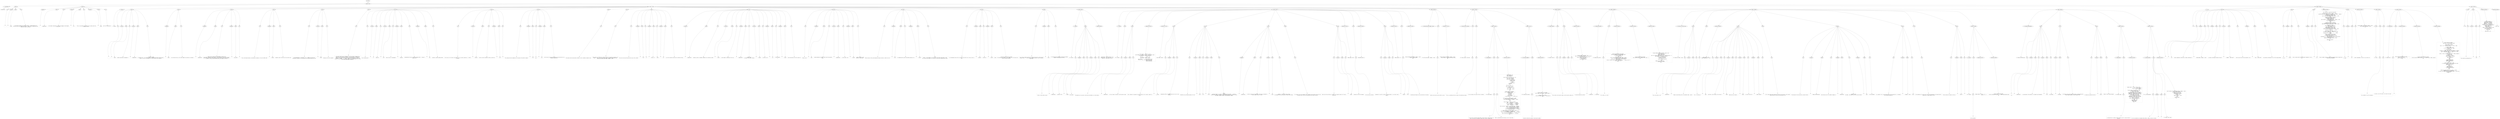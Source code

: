 digraph lpegNode {

node [fontname=Helvetica]
edge [style=dashed]

doc_0 [label="doc - 652"]


doc_0 -> { section_1}
{rank=same; section_1}

section_1 [label="section: 1-601"]


// END RANK doc_0

section_1 -> { header_2 prose_3 prose_4 section_5 section_6 section_7}
{rank=same; header_2 prose_3 prose_4 section_5 section_6 section_7}

header_2 [label="1 : Modeselektor"]

prose_3 [label="prose"]

prose_4 [label="prose"]

section_5 [label="section: 12-385"]

section_6 [label="section: 451-531"]

section_7 [label="section: 602-652"]


// END RANK section_1

header_2 -> leaf_8
leaf_8  [color=Gray,shape=rectangle,fontname=Inconsolata,label="* Modeselektor"]
// END RANK header_2

prose_3 -> { raw_9 prespace_10 literal_11 raw_12}
{rank=same; raw_9 prespace_10 literal_11 raw_12}

raw_9 [label="raw"]

prespace_10 [label="prespace"]

literal_11 [label="literal"]

raw_12 [label="raw"]


// END RANK prose_3

raw_9 -> leaf_13
leaf_13  [color=Gray,shape=rectangle,fontname=Inconsolata,label=""]
// END RANK raw_9

prespace_10 -> leaf_14
leaf_14  [color=Gray,shape=rectangle,fontname=Inconsolata,label=""]
// END RANK prespace_10

literal_11 -> leaf_15
leaf_15  [color=Gray,shape=rectangle,fontname=Inconsolata,label="femto"]
// END RANK literal_11

raw_12 -> leaf_16
leaf_16  [color=Gray,shape=rectangle,fontname=Inconsolata,label=" will hold all state for an terminal session, including setup of io,
the main event loop, teardown and exuent.  Soon, we will encapsulate that,
making the library re-entrant.
"]
// END RANK raw_12

prose_4 -> { prespace_17 literal_18 raw_19 prespace_20 literal_21 raw_22 prespace_23 literal_24 raw_25}
{rank=same; prespace_17 literal_18 raw_19 prespace_20 literal_21 raw_22 prespace_23 literal_24 raw_25}

prespace_17 [label="prespace"]

literal_18 [label="literal"]

raw_19 [label="raw"]

prespace_20 [label="prespace"]

literal_21 [label="literal"]

raw_22 [label="raw"]

prespace_23 [label="prespace"]

literal_24 [label="literal"]

raw_25 [label="raw"]


// END RANK prose_4

prespace_17 -> leaf_26
leaf_26  [color=Gray,shape=rectangle,fontname=Inconsolata,label=""]
// END RANK prespace_17

literal_18 -> leaf_27
leaf_27  [color=Gray,shape=rectangle,fontname=Inconsolata,label="modeselektor"]
// END RANK literal_18

raw_19 -> leaf_28
leaf_28  [color=Gray,shape=rectangle,fontname=Inconsolata,label=" is the modal interpreter for the repl language, which becomes
the core of"]
// END RANK raw_19

prespace_20 -> leaf_29
leaf_29  [color=Gray,shape=rectangle,fontname=Inconsolata,label=" "]
// END RANK prespace_20

literal_21 -> leaf_30
leaf_30  [color=Gray,shape=rectangle,fontname=Inconsolata,label="ed"]
// END RANK literal_21

raw_22 -> leaf_31
leaf_31  [color=Gray,shape=rectangle,fontname=Inconsolata,label=".  This is a glorified lookup table with a state switch and
a pointer to the"]
// END RANK raw_22

prespace_23 -> leaf_32
leaf_32  [color=Gray,shape=rectangle,fontname=Inconsolata,label=" "]
// END RANK prespace_23

literal_24 -> leaf_33
leaf_33  [color=Gray,shape=rectangle,fontname=Inconsolata,label="femto"]
// END RANK literal_24

raw_25 -> leaf_34
leaf_34  [color=Gray,shape=rectangle,fontname=Inconsolata,label="cell we're operating on.

"]
// END RANK raw_25

section_5 -> { header_35 prose_36 prose_37 prose_38 prose_39 prose_40 prose_41 prose_42 prose_43 prose_44 prose_45 prose_46 prose_47 prose_48 prose_49 prose_50 prose_51 prose_52 section_53 section_54 section_55 section_56 section_57 section_58 section_59 section_60}
{rank=same; header_35 prose_36 prose_37 prose_38 prose_39 prose_40 prose_41 prose_42 prose_43 prose_44 prose_45 prose_46 prose_47 prose_48 prose_49 prose_50 prose_51 prose_52 section_53 section_54 section_55 section_56 section_57 section_58 section_59 section_60}

header_35 [label="2 : Design"]

prose_36 [label="prose"]

prose_37 [label="prose"]

prose_38 [label="prose"]

prose_39 [label="prose"]

prose_40 [label="prose"]

prose_41 [label="prose"]

prose_42 [label="prose"]

prose_43 [label="prose"]

prose_44 [label="prose"]

prose_45 [label="prose"]

prose_46 [label="prose"]

prose_47 [label="prose"]

prose_48 [label="prose"]

prose_49 [label="prose"]

prose_50 [label="prose"]

prose_51 [label="prose"]

prose_52 [label="prose"]

section_53 [label="section: 84-95"]

section_54 [label="section: 96-167"]

section_55 [label="section: 168-178"]

section_56 [label="section: 179-260"]

section_57 [label="section: 276-294"]

section_58 [label="section: 295-339"]

section_59 [label="section: 340-369"]

section_60 [label="section: 386-429"]


// END RANK section_5

header_35 -> leaf_61
leaf_61  [color=Gray,shape=rectangle,fontname=Inconsolata,label="** Design"]
// END RANK header_35

prose_36 -> { raw_62 prespace_63 literal_64 raw_65 prespace_66 literal_67 raw_68}
{rank=same; raw_62 prespace_63 literal_64 raw_65 prespace_66 literal_67 raw_68}

raw_62 [label="raw"]

prespace_63 [label="prespace"]

literal_64 [label="literal"]

raw_65 [label="raw"]

prespace_66 [label="prespace"]

literal_67 [label="literal"]

raw_68 [label="raw"]


// END RANK prose_36

raw_62 -> leaf_69
leaf_69  [color=Gray,shape=rectangle,fontname=Inconsolata,label="

 "]
// END RANK raw_62

prespace_63 -> leaf_70
leaf_70  [color=Gray,shape=rectangle,fontname=Inconsolata,label=" "]
// END RANK prespace_63

literal_64 -> leaf_71
leaf_71  [color=Gray,shape=rectangle,fontname=Inconsolata,label="femto"]
// END RANK literal_64

raw_65 -> leaf_72
leaf_72  [color=Gray,shape=rectangle,fontname=Inconsolata,label=" passes keystrokes as messages to"]
// END RANK raw_65

prespace_66 -> leaf_73
leaf_73  [color=Gray,shape=rectangle,fontname=Inconsolata,label=" "]
// END RANK prespace_66

literal_67 -> leaf_74
leaf_74  [color=Gray,shape=rectangle,fontname=Inconsolata,label="modeselektor"]
// END RANK literal_67

raw_68 -> leaf_75
leaf_75  [color=Gray,shape=rectangle,fontname=Inconsolata,label=".  It does no writes
to stdout at all.  It is smart enough to categorize and parse various device
reports, but has no knowledge of why those reports were requested.
"]
// END RANK raw_68

prose_37 -> { prespace_76 literal_77 raw_78}
{rank=same; prespace_76 literal_77 raw_78}

prespace_76 [label="prespace"]

literal_77 [label="literal"]

raw_78 [label="raw"]


// END RANK prose_37

prespace_76 -> leaf_79
leaf_79  [color=Gray,shape=rectangle,fontname=Inconsolata,label=""]
// END RANK prespace_76

literal_77 -> leaf_80
leaf_80  [color=Gray,shape=rectangle,fontname=Inconsolata,label="femto"]
// END RANK literal_77

raw_78 -> leaf_81
leaf_81  [color=Gray,shape=rectangle,fontname=Inconsolata,label=" runs the event loop, so all other members are pulled in as modules.
"]
// END RANK raw_78

prose_38 -> { prespace_82 literal_83 raw_84 prespace_85 literal_86 raw_87}
{rank=same; prespace_82 literal_83 raw_84 prespace_85 literal_86 raw_87}

prespace_82 [label="prespace"]

literal_83 [label="literal"]

raw_84 [label="raw"]

prespace_85 [label="prespace"]

literal_86 [label="literal"]

raw_87 [label="raw"]


// END RANK prose_38

prespace_82 -> leaf_88
leaf_88  [color=Gray,shape=rectangle,fontname=Inconsolata,label=""]
// END RANK prespace_82

literal_83 -> leaf_89
leaf_89  [color=Gray,shape=rectangle,fontname=Inconsolata,label="modeselektor"]
// END RANK literal_83

raw_84 -> leaf_90
leaf_90  [color=Gray,shape=rectangle,fontname=Inconsolata,label=" takes care of system-level housekeeping: opening files
and sockets, keeping command history, fuzzy completion, and has its own eval
loop off the main track.  For evaluating lines, it will call a small executor,
so that in a little while we can put the user program in its own"]
// END RANK raw_84

prespace_85 -> leaf_91
leaf_91  [color=Gray,shape=rectangle,fontname=Inconsolata,label=" "]
// END RANK prespace_85

literal_86 -> leaf_92
leaf_92  [color=Gray,shape=rectangle,fontname=Inconsolata,label="LuaL_state"]
// END RANK literal_86

raw_87 -> leaf_93
leaf_93  [color=Gray,shape=rectangle,fontname=Inconsolata,label=".
"]
// END RANK raw_87

prose_39 -> { raw_94 prespace_95 literal_96 raw_97}
{rank=same; raw_94 prespace_95 literal_96 raw_97}

raw_94 [label="raw"]

prespace_95 [label="prespace"]

literal_96 [label="literal"]

raw_97 [label="raw"]


// END RANK prose_39

raw_94 -> leaf_98
leaf_98  [color=Gray,shape=rectangle,fontname=Inconsolata,label="
This is both good practice, and absolutely necessary if we are to REPL other"]
// END RANK raw_94

prespace_95 -> leaf_99
leaf_99  [color=Gray,shape=rectangle,fontname=Inconsolata,label=""]
// END RANK prespace_95

literal_96 -> leaf_100
leaf_100  [color=Gray,shape=rectangle,fontname=Inconsolata,label="bridge"]
// END RANK literal_96

raw_97 -> leaf_101
leaf_101  [color=Gray,shape=rectangle,fontname=Inconsolata,label=" programs, each of which has its own event loop.
"]
// END RANK raw_97

prose_40 -> { raw_102 prespace_103 literal_104 raw_105}
{rank=same; raw_102 prespace_103 literal_104 raw_105}

raw_102 [label="raw"]

prespace_103 [label="prespace"]

literal_104 [label="literal"]

raw_105 [label="raw"]


// END RANK prose_40

raw_102 -> leaf_106
leaf_106  [color=Gray,shape=rectangle,fontname=Inconsolata,label="
The implementation is essentially a VM.  Category and value are
successively looked up in jump tables and the method applied with the"]
// END RANK raw_102

prespace_103 -> leaf_107
leaf_107  [color=Gray,shape=rectangle,fontname=Inconsolata,label=" "]
// END RANK prespace_103

literal_104 -> leaf_108
leaf_108  [color=Gray,shape=rectangle,fontname=Inconsolata,label="modeS"]
// END RANK literal_104

raw_105 -> leaf_109
leaf_109  [color=Gray,shape=rectangle,fontname=Inconsolata,label="
instance as the first argument.
"]
// END RANK raw_105

prose_41 -> { raw_110}
{rank=same; raw_110}

raw_110 [label="raw"]


// END RANK prose_41

raw_110 -> leaf_111
leaf_111  [color=Gray,shape=rectangle,fontname=Inconsolata,label="
The state machine has to represent two sorts of state: the mode we're
operating in, and a buffer of commands.  Our mode engine is modeled after
emacs: rather than have some kind of flag that can be set to \"insert\",
\"navigate\", \"command\", or \"visual\", these will be modeled as swiching the
pointer to jump tables.  If a command needs to know which mode it's in, this
can be done with pointer comparison.
"]
// END RANK raw_110

prose_42 -> { raw_112 prespace_113 literal_114 raw_115 prespace_116 literal_117 raw_118 prespace_119 literal_120 raw_121 prespace_122 literal_123 raw_124}
{rank=same; raw_112 prespace_113 literal_114 raw_115 prespace_116 literal_117 raw_118 prespace_119 literal_120 raw_121 prespace_122 literal_123 raw_124}

raw_112 [label="raw"]

prespace_113 [label="prespace"]

literal_114 [label="literal"]

raw_115 [label="raw"]

prespace_116 [label="prespace"]

literal_117 [label="literal"]

raw_118 [label="raw"]

prespace_119 [label="prespace"]

literal_120 [label="literal"]

raw_121 [label="raw"]

prespace_122 [label="prespace"]

literal_123 [label="literal"]

raw_124 [label="raw"]


// END RANK prose_42

raw_112 -> leaf_125
leaf_125  [color=Gray,shape=rectangle,fontname=Inconsolata,label="
We're starting with"]
// END RANK raw_112

prespace_113 -> leaf_126
leaf_126  [color=Gray,shape=rectangle,fontname=Inconsolata,label=" "]
// END RANK prespace_113

literal_114 -> leaf_127
leaf_127  [color=Gray,shape=rectangle,fontname=Inconsolata,label="vi"]
// END RANK literal_114

raw_115 -> leaf_128
leaf_128  [color=Gray,shape=rectangle,fontname=Inconsolata,label=" mode and"]
// END RANK raw_115

prespace_116 -> leaf_129
leaf_129  [color=Gray,shape=rectangle,fontname=Inconsolata,label=" "]
// END RANK prespace_116

literal_117 -> leaf_130
leaf_130  [color=Gray,shape=rectangle,fontname=Inconsolata,label="nerf"]
// END RANK literal_117

raw_118 -> leaf_131
leaf_131  [color=Gray,shape=rectangle,fontname=Inconsolata,label=" mode, which is a lightweight"]
// END RANK raw_118

prespace_119 -> leaf_132
leaf_132  [color=Gray,shape=rectangle,fontname=Inconsolata,label=""]
// END RANK prespace_119

literal_120 -> leaf_133
leaf_133  [color=Gray,shape=rectangle,fontname=Inconsolata,label="readline"]
// END RANK literal_120

raw_121 -> leaf_134
leaf_134  [color=Gray,shape=rectangle,fontname=Inconsolata,label=" implementation that won't use the command buffer.  Issuing a
command like"]
// END RANK raw_121

prespace_122 -> leaf_135
leaf_135  [color=Gray,shape=rectangle,fontname=Inconsolata,label=" "]
// END RANK prespace_122

literal_123 -> leaf_136
leaf_136  [color=Gray,shape=rectangle,fontname=Inconsolata,label="d3w"]
// END RANK literal_123

raw_124 -> leaf_137
leaf_137  [color=Gray,shape=rectangle,fontname=Inconsolata,label=" requires a simple command buffer.
"]
// END RANK raw_124

prose_43 -> { raw_138 prespace_139 literal_140 raw_141 prespace_142 literal_143 raw_144}
{rank=same; raw_138 prespace_139 literal_140 raw_141 prespace_142 literal_143 raw_144}

raw_138 [label="raw"]

prespace_139 [label="prespace"]

literal_140 [label="literal"]

raw_141 [label="raw"]

prespace_142 [label="prespace"]

literal_143 [label="literal"]

raw_144 [label="raw"]


// END RANK prose_43

raw_138 -> leaf_145
leaf_145  [color=Gray,shape=rectangle,fontname=Inconsolata,label="
The syntax can't be tied to the semantics in any tighly-coupled way. I intend
to support"]
// END RANK raw_138

prespace_139 -> leaf_146
leaf_146  [color=Gray,shape=rectangle,fontname=Inconsolata,label=" "]
// END RANK prespace_139

literal_140 -> leaf_147
leaf_147  [color=Gray,shape=rectangle,fontname=Inconsolata,label="kakoune"]
// END RANK literal_140

raw_141 -> leaf_148
leaf_148  [color=Gray,shape=rectangle,fontname=Inconsolata,label=" syntax as soon as possible; there you would say"]
// END RANK raw_141

prespace_142 -> leaf_149
leaf_149  [color=Gray,shape=rectangle,fontname=Inconsolata,label=" "]
// END RANK prespace_142

literal_143 -> leaf_150
leaf_150  [color=Gray,shape=rectangle,fontname=Inconsolata,label="w3d"]
// END RANK literal_143

raw_144 -> leaf_151
leaf_151  [color=Gray,shape=rectangle,fontname=Inconsolata,label=".
"]
// END RANK raw_144

prose_44 -> { raw_152 prespace_153 literal_154 raw_155 prespace_156 literal_157 raw_158}
{rank=same; raw_152 prespace_153 literal_154 raw_155 prespace_156 literal_157 raw_158}

raw_152 [label="raw"]

prespace_153 [label="prespace"]

literal_154 [label="literal"]

raw_155 [label="raw"]

prespace_156 [label="prespace"]

literal_157 [label="literal"]

raw_158 [label="raw"]


// END RANK prose_44

raw_152 -> leaf_159
leaf_159  [color=Gray,shape=rectangle,fontname=Inconsolata,label="
This implies that the commands can't be aware of the buffer; because"]
// END RANK raw_152

prespace_153 -> leaf_160
leaf_160  [color=Gray,shape=rectangle,fontname=Inconsolata,label=" "]
// END RANK prespace_153

literal_154 -> leaf_161
leaf_161  [color=Gray,shape=rectangle,fontname=Inconsolata,label="d3w"]
// END RANK literal_154

raw_155 -> leaf_162
leaf_162  [color=Gray,shape=rectangle,fontname=Inconsolata,label="
and"]
// END RANK raw_155

prespace_156 -> leaf_163
leaf_163  [color=Gray,shape=rectangle,fontname=Inconsolata,label=" "]
// END RANK prespace_156

literal_157 -> leaf_164
leaf_164  [color=Gray,shape=rectangle,fontname=Inconsolata,label="w3d"]
// END RANK literal_157

raw_158 -> leaf_165
leaf_165  [color=Gray,shape=rectangle,fontname=Inconsolata,label=" are two ways of saying the same thing, they should end in an
identical method call.
"]
// END RANK raw_158

prose_45 -> { raw_166}
{rank=same; raw_166}

raw_166 [label="raw"]


// END RANK prose_45

raw_166 -> leaf_167
leaf_167  [color=Gray,shape=rectangle,fontname=Inconsolata,label="
This means when the time comes we handle it with a secondary dispatch layer.
"]
// END RANK raw_166

prose_46 -> { raw_168}
{rank=same; raw_168}

raw_168 [label="raw"]


// END RANK prose_46

raw_168 -> leaf_169
leaf_169  [color=Gray,shape=rectangle,fontname=Inconsolata,label="
There really are effectively arbitrary levels of indirection possible in an
editor.  This is why we must be absolutely consistent about everything
receiving the same tuple (modeS, category, value).
"]
// END RANK raw_168

prose_47 -> { raw_170 prespace_171 literal_172 raw_173 prespace_174 literal_175 raw_176 prespace_177 literal_178 raw_179}
{rank=same; raw_170 prespace_171 literal_172 raw_173 prespace_174 literal_175 raw_176 prespace_177 literal_178 raw_179}

raw_170 [label="raw"]

prespace_171 [label="prespace"]

literal_172 [label="literal"]

raw_173 [label="raw"]

prespace_174 [label="prespace"]

literal_175 [label="literal"]

raw_176 [label="raw"]

prespace_177 [label="prespace"]

literal_178 [label="literal"]

raw_179 [label="raw"]


// END RANK prose_47

raw_170 -> leaf_180
leaf_180  [color=Gray,shape=rectangle,fontname=Inconsolata,label="
They must also have the same return type, with is either"]
// END RANK raw_170

prespace_171 -> leaf_181
leaf_181  [color=Gray,shape=rectangle,fontname=Inconsolata,label=" "]
// END RANK prespace_171

literal_172 -> leaf_182
leaf_182  [color=Gray,shape=rectangle,fontname=Inconsolata,label="true"]
// END RANK literal_172

raw_173 -> leaf_183
leaf_183  [color=Gray,shape=rectangle,fontname=Inconsolata,label=" or"]
// END RANK raw_173

prespace_174 -> leaf_184
leaf_184  [color=Gray,shape=rectangle,fontname=Inconsolata,label=""]
// END RANK prespace_174

literal_175 -> leaf_185
leaf_185  [color=Gray,shape=rectangle,fontname=Inconsolata,label="false, err"]
// END RANK literal_175

raw_176 -> leaf_186
leaf_186  [color=Gray,shape=rectangle,fontname=Inconsolata,label="  where"]
// END RANK raw_176

prespace_177 -> leaf_187
leaf_187  [color=Gray,shape=rectangle,fontname=Inconsolata,label=" "]
// END RANK prespace_177

literal_178 -> leaf_188
leaf_188  [color=Gray,shape=rectangle,fontname=Inconsolata,label="err"]
// END RANK literal_178

raw_179 -> leaf_189
leaf_189  [color=Gray,shape=rectangle,fontname=Inconsolata,label=" is an error object which may be a primitive string.
"]
// END RANK raw_179

prose_48 -> { prespace_190 literal_191 raw_192 prespace_193 literal_194 raw_195 prespace_196 literal_197 raw_198 prespace_199 literal_200 raw_201 prespace_202 literal_203 raw_204 prespace_205 literal_206 raw_207}
{rank=same; prespace_190 literal_191 raw_192 prespace_193 literal_194 raw_195 prespace_196 literal_197 raw_198 prespace_199 literal_200 raw_201 prespace_202 literal_203 raw_204 prespace_205 literal_206 raw_207}

prespace_190 [label="prespace"]

literal_191 [label="literal"]

raw_192 [label="raw"]

prespace_193 [label="prespace"]

literal_194 [label="literal"]

raw_195 [label="raw"]

prespace_196 [label="prespace"]

literal_197 [label="literal"]

raw_198 [label="raw"]

prespace_199 [label="prespace"]

literal_200 [label="literal"]

raw_201 [label="raw"]

prespace_202 [label="prespace"]

literal_203 [label="literal"]

raw_204 [label="raw"]

prespace_205 [label="prespace"]

literal_206 [label="literal"]

raw_207 [label="raw"]


// END RANK prose_48

prespace_190 -> leaf_208
leaf_208  [color=Gray,shape=rectangle,fontname=Inconsolata,label=""]
// END RANK prespace_190

literal_191 -> leaf_209
leaf_209  [color=Gray,shape=rectangle,fontname=Inconsolata,label="modeselektor"]
// END RANK literal_191

raw_192 -> leaf_210
leaf_210  [color=Gray,shape=rectangle,fontname=Inconsolata,label=" passes any edit or movement commands to an internally-owned"]
// END RANK raw_192

prespace_193 -> leaf_211
leaf_211  [color=Gray,shape=rectangle,fontname=Inconsolata,label=""]
// END RANK prespace_193

literal_194 -> leaf_212
leaf_212  [color=Gray,shape=rectangle,fontname=Inconsolata,label="txtbuf"]
// END RANK literal_194

raw_195 -> leaf_213
leaf_213  [color=Gray,shape=rectangle,fontname=Inconsolata,label=", which keeps all modeling of the line. "]
// END RANK raw_195

prespace_196 -> leaf_214
leaf_214  [color=Gray,shape=rectangle,fontname=Inconsolata,label=" "]
// END RANK prespace_196

literal_197 -> leaf_215
leaf_215  [color=Gray,shape=rectangle,fontname=Inconsolata,label="modeselektor"]
// END RANK literal_197

raw_198 -> leaf_216
leaf_216  [color=Gray,shape=rectangle,fontname=Inconsolata,label=" decides when
to repaint the screen, calling"]
// END RANK raw_198

prespace_199 -> leaf_217
leaf_217  [color=Gray,shape=rectangle,fontname=Inconsolata,label=" "]
// END RANK prespace_199

literal_200 -> leaf_218
leaf_218  [color=Gray,shape=rectangle,fontname=Inconsolata,label="rainbuf"]
// END RANK literal_200

raw_201 -> leaf_219
leaf_219  [color=Gray,shape=rectangle,fontname=Inconsolata,label=" (currently just"]
// END RANK raw_201

prespace_202 -> leaf_220
leaf_220  [color=Gray,shape=rectangle,fontname=Inconsolata,label=" "]
// END RANK prespace_202

literal_203 -> leaf_221
leaf_221  [color=Gray,shape=rectangle,fontname=Inconsolata,label="lex"]
// END RANK literal_203

raw_204 -> leaf_222
leaf_222  [color=Gray,shape=rectangle,fontname=Inconsolata,label=") with a region
of"]
// END RANK raw_204

prespace_205 -> leaf_223
leaf_223  [color=Gray,shape=rectangle,fontname=Inconsolata,label=" "]
// END RANK prespace_205

literal_206 -> leaf_224
leaf_224  [color=Gray,shape=rectangle,fontname=Inconsolata,label="txtbuf"]
// END RANK literal_206

raw_207 -> leaf_225
leaf_225  [color=Gray,shape=rectangle,fontname=Inconsolata,label=" and instructions as to how to paint it.
"]
// END RANK raw_207

prose_49 -> { raw_226 prespace_227 literal_228 raw_229 prespace_230 literal_231 raw_232 prespace_233 literal_234 raw_235}
{rank=same; raw_226 prespace_227 literal_228 raw_229 prespace_230 literal_231 raw_232 prespace_233 literal_234 raw_235}

raw_226 [label="raw"]

prespace_227 [label="prespace"]

literal_228 [label="literal"]

raw_229 [label="raw"]

prespace_230 [label="prespace"]

literal_231 [label="literal"]

raw_232 [label="raw"]

prespace_233 [label="prespace"]

literal_234 [label="literal"]

raw_235 [label="raw"]


// END RANK prose_49

raw_226 -> leaf_236
leaf_236  [color=Gray,shape=rectangle,fontname=Inconsolata,label="
There is one"]
// END RANK raw_226

prespace_227 -> leaf_237
leaf_237  [color=Gray,shape=rectangle,fontname=Inconsolata,label=" "]
// END RANK prespace_227

literal_228 -> leaf_238
leaf_238  [color=Gray,shape=rectangle,fontname=Inconsolata,label="deck"]
// END RANK literal_228

raw_229 -> leaf_239
leaf_239  [color=Gray,shape=rectangle,fontname=Inconsolata,label=" instance member per screen, which tiles the available
space. "]
// END RANK raw_229

prespace_230 -> leaf_240
leaf_240  [color=Gray,shape=rectangle,fontname=Inconsolata,label=" "]
// END RANK prespace_230

literal_231 -> leaf_241
leaf_241  [color=Gray,shape=rectangle,fontname=Inconsolata,label="modeselektor"]
// END RANK literal_231

raw_232 -> leaf_242
leaf_242  [color=Gray,shape=rectangle,fontname=Inconsolata,label=" is the writer, and"]
// END RANK raw_232

prespace_233 -> leaf_243
leaf_243  [color=Gray,shape=rectangle,fontname=Inconsolata,label=" "]
// END RANK prespace_233

literal_234 -> leaf_244
leaf_244  [color=Gray,shape=rectangle,fontname=Inconsolata,label="rainbuf"]
// END RANK literal_234

raw_235 -> leaf_245
leaf_245  [color=Gray,shape=rectangle,fontname=Inconsolata,label=" holds a pointer to the
table for read access.
"]
// END RANK raw_235

prose_50 -> { raw_246 prespace_247 literal_248 raw_249 prespace_250 literal_251 raw_252}
{rank=same; raw_246 prespace_247 literal_248 raw_249 prespace_250 literal_251 raw_252}

raw_246 [label="raw"]

prespace_247 [label="prespace"]

literal_248 [label="literal"]

raw_249 [label="raw"]

prespace_250 [label="prespace"]

literal_251 [label="literal"]

raw_252 [label="raw"]


// END RANK prose_50

raw_246 -> leaf_253
leaf_253  [color=Gray,shape=rectangle,fontname=Inconsolata,label="
When we have our fancy parse engine and quipu structure, txtbuf will call"]
// END RANK raw_246

prespace_247 -> leaf_254
leaf_254  [color=Gray,shape=rectangle,fontname=Inconsolata,label=""]
// END RANK prespace_247

literal_248 -> leaf_255
leaf_255  [color=Gray,shape=rectangle,fontname=Inconsolata,label="comb"]
// END RANK literal_248

raw_249 -> leaf_256
leaf_256  [color=Gray,shape=rectangle,fontname=Inconsolata,label=" to redecorate the syntax tree before passing it to"]
// END RANK raw_249

prespace_250 -> leaf_257
leaf_257  [color=Gray,shape=rectangle,fontname=Inconsolata,label=" "]
// END RANK prespace_250

literal_251 -> leaf_258
leaf_258  [color=Gray,shape=rectangle,fontname=Inconsolata,label="rainbuf"]
// END RANK literal_251

raw_252 -> leaf_259
leaf_259  [color=Gray,shape=rectangle,fontname=Inconsolata,label=" for
markup.  At the moment I'm just going to write some crude lexers, which
will be more than enough for Clu and Lua, which have straightforward syntax.
"]
// END RANK raw_252

prose_51 -> { raw_260 prespace_261 literal_262 raw_263 prespace_264 literal_265 raw_266}
{rank=same; raw_260 prespace_261 literal_262 raw_263 prespace_264 literal_265 raw_266}

raw_260 [label="raw"]

prespace_261 [label="prespace"]

literal_262 [label="literal"]

raw_263 [label="raw"]

prespace_264 [label="prespace"]

literal_265 [label="literal"]

raw_266 [label="raw"]


// END RANK prose_51

raw_260 -> leaf_267
leaf_267  [color=Gray,shape=rectangle,fontname=Inconsolata,label="
An intermediate step could just squeeze the txtbuf into a string, parse it
with"]
// END RANK raw_260

prespace_261 -> leaf_268
leaf_268  [color=Gray,shape=rectangle,fontname=Inconsolata,label=" "]
// END RANK prespace_261

literal_262 -> leaf_269
leaf_269  [color=Gray,shape=rectangle,fontname=Inconsolata,label="espalier"]
// END RANK literal_262

raw_263 -> leaf_270
leaf_270  [color=Gray,shape=rectangle,fontname=Inconsolata,label=" and emit a"]
// END RANK raw_263

prespace_264 -> leaf_271
leaf_271  [color=Gray,shape=rectangle,fontname=Inconsolata,label=" "]
// END RANK prespace_264

literal_265 -> leaf_272
leaf_272  [color=Gray,shape=rectangle,fontname=Inconsolata,label="rainbuf"]
// END RANK literal_265

raw_266 -> leaf_273
leaf_273  [color=Gray,shape=rectangle,fontname=Inconsolata,label=" through the usual recursive method
lookup.  The problem isn't speed, not for a REPL, it's not having error
recovery parsing available.
"]
// END RANK raw_266

prose_52 -> { raw_274 prespace_275 literal_276 raw_277}
{rank=same; raw_274 prespace_275 literal_276 raw_277}

raw_274 [label="raw"]

prespace_275 [label="prespace"]

literal_276 [label="literal"]

raw_277 [label="raw"]


// END RANK prose_52

raw_274 -> leaf_278
leaf_278  [color=Gray,shape=rectangle,fontname=Inconsolata,label="
I will likely content myself with a grammar that kicks in when the user
presses return.  I'll want that to perform rewrites (such as removing
outer-level"]
// END RANK raw_274

prespace_275 -> leaf_279
leaf_279  [color=Gray,shape=rectangle,fontname=Inconsolata,label=" "]
// END RANK prespace_275

literal_276 -> leaf_280
leaf_280  [color=Gray,shape=rectangle,fontname=Inconsolata,label="local"]
// END RANK literal_276

raw_277 -> leaf_281
leaf_281  [color=Gray,shape=rectangle,fontname=Inconsolata,label="s to facilicate copy-pasting) and keep the readline
grammar from becoming too ad-hoc.

"]
// END RANK raw_277

section_53 -> { header_282 prose_283 codeblock_284}
{rank=same; header_282 prose_283 codeblock_284}

header_282 [label="4 : asserts"]

prose_283 [label="prose"]

codeblock_284 [label="code block 89-93"]


// END RANK section_53

header_282 -> leaf_285
leaf_285  [color=Gray,shape=rectangle,fontname=Inconsolata,label="**** asserts"]
// END RANK header_282

prose_283 -> { raw_286 prespace_287 literal_288 raw_289 prespace_290 literal_291 raw_292}
{rank=same; raw_286 prespace_287 literal_288 raw_289 prespace_290 literal_291 raw_292}

raw_286 [label="raw"]

prespace_287 [label="prespace"]

literal_288 [label="literal"]

raw_289 [label="raw"]

prespace_290 [label="prespace"]

literal_291 [label="literal"]

raw_292 [label="raw"]


// END RANK prose_283

raw_286 -> leaf_293
leaf_293  [color=Gray,shape=rectangle,fontname=Inconsolata,label="

  There is little sense running"]
// END RANK raw_286

prespace_287 -> leaf_294
leaf_294  [color=Gray,shape=rectangle,fontname=Inconsolata,label=" "]
// END RANK prespace_287

literal_288 -> leaf_295
leaf_295  [color=Gray,shape=rectangle,fontname=Inconsolata,label="modeselektor"]
// END RANK literal_288

raw_289 -> leaf_296
leaf_296  [color=Gray,shape=rectangle,fontname=Inconsolata,label=" outside of the"]
// END RANK raw_289

prespace_290 -> leaf_297
leaf_297  [color=Gray,shape=rectangle,fontname=Inconsolata,label=" "]
// END RANK prespace_290

literal_291 -> leaf_298
leaf_298  [color=Gray,shape=rectangle,fontname=Inconsolata,label="bridge"]
// END RANK literal_291

raw_292 -> leaf_299
leaf_299  [color=Gray,shape=rectangle,fontname=Inconsolata,label="
environment.
"]
// END RANK raw_292

codeblock_284 -> leaf_300
leaf_300  [color=Gray,shape=rectangle,fontname=Inconsolata,label="assert(meta, \"must have meta in _G\")
assert(write, \"must have write in _G\")
assert(ts, \"must have ts in _G\")"]
// END RANK codeblock_284

section_54 -> { header_301 prose_302 prose_303 codeblock_304 codeblock_305 prose_306 prose_307 prose_308 prose_309 prose_310 codeblock_311 prose_312 codeblock_313 prose_314 codeblock_315 prose_316 codeblock_317}
{rank=same; header_301 prose_302 prose_303 codeblock_304 codeblock_305 prose_306 prose_307 prose_308 prose_309 prose_310 codeblock_311 prose_312 codeblock_313 prose_314 codeblock_315 prose_316 codeblock_317}

header_301 [label="4 : includes"]

prose_302 [label="prose"]

prose_303 [label="prose"]

codeblock_304 [label="code block 102-115"]

codeblock_305 [label="code block 117-119"]

prose_306 [label="prose"]

prose_307 [label="prose"]

prose_308 [label="prose"]

prose_309 [label="prose"]

prose_310 [label="prose"]

codeblock_311 [label="code block 142-144"]

prose_312 [label="prose"]

codeblock_313 [label="code block 148-150"]

prose_314 [label="prose"]

codeblock_315 [label="code block 155-157"]

prose_316 [label="prose"]

codeblock_317 [label="code block 161-165"]


// END RANK section_54

header_301 -> leaf_318
leaf_318  [color=Gray,shape=rectangle,fontname=Inconsolata,label="**** includes"]
// END RANK header_301

prose_302 -> { raw_319}
{rank=same; raw_319}

raw_319 [label="raw"]


// END RANK prose_302

raw_319 -> leaf_320
leaf_320  [color=Gray,shape=rectangle,fontname=Inconsolata,label="

The easiest way to go mad in concurrent environments is to share memory.
"]
// END RANK raw_319

prose_303 -> { prespace_321 literal_322 raw_323}
{rank=same; prespace_321 literal_322 raw_323}

prespace_321 [label="prespace"]

literal_322 [label="literal"]

raw_323 [label="raw"]


// END RANK prose_303

prespace_321 -> leaf_324
leaf_324  [color=Gray,shape=rectangle,fontname=Inconsolata,label=""]
// END RANK prespace_321

literal_322 -> leaf_325
leaf_325  [color=Gray,shape=rectangle,fontname=Inconsolata,label="modeselektor"]
// END RANK literal_322

raw_323 -> leaf_326
leaf_326  [color=Gray,shape=rectangle,fontname=Inconsolata,label=" will own txtbuf, historian, and the entire screen.
"]
// END RANK raw_323

codeblock_304 -> leaf_327
leaf_327  [color=Gray,shape=rectangle,fontname=Inconsolata,label="local Txtbuf    = require \"txtbuf\"
local Resbuf    = require \"resbuf\" -- Not currently used...
local Historian = require \"historian\"
local Lex       = require \"lex\"

local Nerf   = require \"nerf\"
local Search = require \"search\"

local concat         = assert(table.concat)
local sub, gsub, rep = assert(string.sub),
                       assert(string.gsub),
                       assert(string.rep)"]
// END RANK codeblock_304

codeblock_305 -> leaf_328
leaf_328  [color=Gray,shape=rectangle,fontname=Inconsolata,label="local ModeS = meta()"]
// END RANK codeblock_305

prose_306 -> { raw_329 prespace_330 literal_331 raw_332}
{rank=same; raw_329 prespace_330 literal_331 raw_332}

raw_329 [label="raw"]

prespace_330 [label="prespace"]

literal_331 [label="literal"]

raw_332 [label="raw"]


// END RANK prose_306

raw_329 -> leaf_333
leaf_333  [color=Gray,shape=rectangle,fontname=Inconsolata,label="
Color schemes are supposed to be one-and-done, and I strongly suspect we
have a"]
// END RANK raw_329

prespace_330 -> leaf_334
leaf_334  [color=Gray,shape=rectangle,fontname=Inconsolata,label=" "]
// END RANK prespace_330

literal_331 -> leaf_335
leaf_335  [color=Gray,shape=rectangle,fontname=Inconsolata,label="__concat"]
// END RANK literal_331

raw_332 -> leaf_336
leaf_336  [color=Gray,shape=rectangle,fontname=Inconsolata,label=" dominated workflow, although I have yet to turn on the
profiler.
"]
// END RANK raw_332

prose_307 -> { raw_337 prespace_338 literal_339 raw_340 prespace_341 literal_342 raw_343}
{rank=same; raw_337 prespace_338 literal_339 raw_340 prespace_341 literal_342 raw_343}

raw_337 [label="raw"]

prespace_338 [label="prespace"]

literal_339 [label="literal"]

raw_340 [label="raw"]

prespace_341 [label="prespace"]

literal_342 [label="literal"]

raw_343 [label="raw"]


// END RANK prose_307

raw_337 -> leaf_344
leaf_344  [color=Gray,shape=rectangle,fontname=Inconsolata,label="
Therefore we use reference equality for the"]
// END RANK raw_337

prespace_338 -> leaf_345
leaf_345  [color=Gray,shape=rectangle,fontname=Inconsolata,label=" "]
// END RANK prespace_338

literal_339 -> leaf_346
leaf_346  [color=Gray,shape=rectangle,fontname=Inconsolata,label="color"]
// END RANK literal_339

raw_340 -> leaf_347
leaf_347  [color=Gray,shape=rectangle,fontname=Inconsolata,label=" and"]
// END RANK raw_340

prespace_341 -> leaf_348
leaf_348  [color=Gray,shape=rectangle,fontname=Inconsolata,label=" "]
// END RANK prespace_341

literal_342 -> leaf_349
leaf_349  [color=Gray,shape=rectangle,fontname=Inconsolata,label="hints"]
// END RANK literal_342

raw_343 -> leaf_350
leaf_350  [color=Gray,shape=rectangle,fontname=Inconsolata,label=" tables.
Switching themes is a matter of repopulating those tables.  I intend to
isolate this within an instance so that multiple terminals can each run their
own theme, through a simple 'fat inheritance' method.
"]
// END RANK raw_343

prose_308 -> { prespace_351 literal_352 raw_353 prespace_354 italic_355 raw_356}
{rank=same; prespace_351 literal_352 raw_353 prespace_354 italic_355 raw_356}

prespace_351 [label="prespace"]

literal_352 [label="literal"]

raw_353 [label="raw"]

prespace_354 [label="prespace"]

italic_355 [label="italic"]

raw_356 [label="raw"]


// END RANK prose_308

prespace_351 -> leaf_357
leaf_357  [color=Gray,shape=rectangle,fontname=Inconsolata,label=""]
// END RANK prespace_351

literal_352 -> leaf_358
leaf_358  [color=Gray,shape=rectangle,fontname=Inconsolata,label="modeselektor"]
// END RANK literal_352

raw_353 -> leaf_359
leaf_359  [color=Gray,shape=rectangle,fontname=Inconsolata,label=" is what you might call hypermodal. Everything is isolated in
its own lookup, that is, we use"]
// END RANK raw_353

prespace_354 -> leaf_360
leaf_360  [color=Gray,shape=rectangle,fontname=Inconsolata,label=" "]
// END RANK prespace_354

italic_355 -> leaf_361
leaf_361  [color=Gray,shape=rectangle,fontname=Inconsolata,label="value"]
// END RANK italic_355

raw_356 -> leaf_362
leaf_362  [color=Gray,shape=rectangle,fontname=Inconsolata,label=" equality.  This lets us pass strings
as messages and use jump tables to resolve most things.
"]
// END RANK raw_356

prose_309 -> { raw_363}
{rank=same; raw_363}

raw_363 [label="raw"]


// END RANK prose_309

raw_363 -> leaf_364
leaf_364  [color=Gray,shape=rectangle,fontname=Inconsolata,label="
It typically runs at the speed of human fingers and can afford to be much less
efficient than it will be, even before the JIT gets involved.
"]
// END RANK raw_363

prose_310 -> { raw_365 prespace_366 literal_367 raw_368}
{rank=same; raw_365 prespace_366 literal_367 raw_368}

raw_365 [label="raw"]

prespace_366 [label="prespace"]

literal_367 [label="literal"]

raw_368 [label="raw"]


// END RANK prose_310

raw_365 -> leaf_369
leaf_369  [color=Gray,shape=rectangle,fontname=Inconsolata,label="
Note also that everything is a method, our dispatch pattern will always
include the"]
// END RANK raw_365

prespace_366 -> leaf_370
leaf_370  [color=Gray,shape=rectangle,fontname=Inconsolata,label=" "]
// END RANK prespace_366

literal_367 -> leaf_371
leaf_371  [color=Gray,shape=rectangle,fontname=Inconsolata,label="modeS"]
// END RANK literal_367

raw_368 -> leaf_372
leaf_372  [color=Gray,shape=rectangle,fontname=Inconsolata,label=" instance as the first argument.
"]
// END RANK raw_368

codeblock_311 -> leaf_373
leaf_373  [color=Gray,shape=rectangle,fontname=Inconsolata,label="ModeS.modes = Nerf"]
// END RANK codeblock_311

prose_312 -> { raw_374}
{rank=same; raw_374}

raw_374 [label="raw"]


// END RANK prose_312

raw_374 -> leaf_375
leaf_375  [color=Gray,shape=rectangle,fontname=Inconsolata,label="
With some semi-constants:
"]
// END RANK raw_374

codeblock_313 -> leaf_376
leaf_376  [color=Gray,shape=rectangle,fontname=Inconsolata,label="ModeS.REPL_LINE = 2"]
// END RANK codeblock_313

prose_314 -> { raw_377 prespace_378 literal_379 raw_380}
{rank=same; raw_377 prespace_378 literal_379 raw_380}

raw_377 [label="raw"]

prespace_378 [label="prespace"]

literal_379 [label="literal"]

raw_380 [label="raw"]


// END RANK prose_314

raw_377 -> leaf_381
leaf_381  [color=Gray,shape=rectangle,fontname=Inconsolata,label="
Sometimes its useful to briefly override handlers, so we check values
against"]
// END RANK raw_377

prespace_378 -> leaf_382
leaf_382  [color=Gray,shape=rectangle,fontname=Inconsolata,label=" "]
// END RANK prespace_378

literal_379 -> leaf_383
leaf_383  [color=Gray,shape=rectangle,fontname=Inconsolata,label="special"]
// END RANK literal_379

raw_380 -> leaf_384
leaf_384  [color=Gray,shape=rectangle,fontname=Inconsolata,label=" first:
"]
// END RANK raw_380

codeblock_315 -> leaf_385
leaf_385  [color=Gray,shape=rectangle,fontname=Inconsolata,label="ModeS.special = {}"]
// END RANK codeblock_315

prose_316 -> { raw_386}
{rank=same; raw_386}

raw_386 [label="raw"]


// END RANK prose_316

raw_386 -> leaf_387
leaf_387  [color=Gray,shape=rectangle,fontname=Inconsolata,label="
A simple pass-through so we can see what we're missing.
"]
// END RANK raw_386

codeblock_317 -> leaf_388
leaf_388  [color=Gray,shape=rectangle,fontname=Inconsolata,label="function ModeS.default(modeS, category, value)
    return write(ts(value))
end"]
// END RANK codeblock_317

section_55 -> { header_389 prose_390 codeblock_391}
{rank=same; header_389 prose_390 codeblock_391}

header_389 [label="3 : self-insert(modeS, category, value)"]

prose_390 [label="prose"]

codeblock_391 [label="code block 172-176"]


// END RANK section_55

header_389 -> leaf_392
leaf_392  [color=Gray,shape=rectangle,fontname=Inconsolata,label="*** self-insert(modeS, category, value)"]
// END RANK header_389

prose_390 -> { raw_393}
{rank=same; raw_393}

raw_393 [label="raw"]


// END RANK prose_390

raw_393 -> leaf_394
leaf_394  [color=Gray,shape=rectangle,fontname=Inconsolata,label="

Inserts the value into the txtbuf at cursor.
"]
// END RANK raw_393

codeblock_391 -> leaf_395
leaf_395  [color=Gray,shape=rectangle,fontname=Inconsolata,label="function ModeS.insert(modeS, category, value)
    local success =  modeS.txtbuf:insert(value)
end"]
// END RANK codeblock_391

section_56 -> { header_396 prose_397 prose_398 section_399 section_400}
{rank=same; header_396 prose_397 prose_398 section_399 section_400}

header_396 [label="3 : status painter (colwrite)"]

prose_397 [label="prose"]

prose_398 [label="prose"]

section_399 [label="section: 186-260"]

section_400 [label="section: 261-275"]


// END RANK section_56

header_396 -> leaf_401
leaf_401  [color=Gray,shape=rectangle,fontname=Inconsolata,label="*** status painter (colwrite)"]
// END RANK header_396

prose_397 -> { raw_402}
{rank=same; raw_402}

raw_402 [label="raw"]


// END RANK prose_397

raw_402 -> leaf_403
leaf_403  [color=Gray,shape=rectangle,fontname=Inconsolata,label="

This is a grab-bag with many traces of the bootstrap process.
"]
// END RANK raw_402

prose_398 -> { raw_404}
{rank=same; raw_404}

raw_404 [label="raw"]


// END RANK prose_398

raw_404 -> leaf_405
leaf_405  [color=Gray,shape=rectangle,fontname=Inconsolata,label="
It also contains the state-of-the-art renderers.

"]
// END RANK raw_404

section_399 -> { header_406 prose_407 prose_408 codeblock_409}
{rank=same; header_406 prose_407 prose_408 codeblock_409}

header_406 [label="4 : bootstrappers"]

prose_407 [label="prose"]

prose_408 [label="prose"]

codeblock_409 [label="code block 193-259"]


// END RANK section_399

header_406 -> leaf_410
leaf_410  [color=Gray,shape=rectangle,fontname=Inconsolata,label="**** bootstrappers"]
// END RANK header_406

prose_407 -> { raw_411}
{rank=same; raw_411}

raw_411 [label="raw"]


// END RANK prose_407

raw_411 -> leaf_412
leaf_412  [color=Gray,shape=rectangle,fontname=Inconsolata,label="

A lot of this just paints mouse events, which we aren't using and won't be
able to use until we rigorously keep track of what's printed where.
"]
// END RANK raw_411

prose_408 -> { raw_413}
{rank=same; raw_413}

raw_413 [label="raw"]


// END RANK prose_408

raw_413 -> leaf_414
leaf_414  [color=Gray,shape=rectangle,fontname=Inconsolata,label="
Which is painstaking and annoying, but we'll get there...
"]
// END RANK raw_413

codeblock_409 -> leaf_415
leaf_415  [color=Gray,shape=rectangle,fontname=Inconsolata,label="local STATCOL = 81
local STAT_TOP = 1
local STAT_RUN = 2

local function colwrite(str, col, row)
   col = col or STATCOL
   row = row or STAT_TOP
   local dash = a.stash()
             .. a.cursor.hide()
             .. a.jump(row, col)
             .. a.erase.right()
             .. str
             .. a.pop()
             .. a.cursor.show()
   write(dash)
end

local STAT_ICON = \"◉ \"

local function tf(bool)
   if bool then
      return ts(\"t\", \"true\")
   else
      return ts(\"f\", \"false\")
   end
end

local function pr_mouse(m)
   return a.magenta(m.button) .. \": \"
      .. a.bright(m.kind) .. \" \"
      .. tf(m.shift) .. \" \"
      .. tf(m.meta) .. \" \"
      .. tf(m.ctrl) .. \" \"
      .. tf(m.moving) .. \" \"
      .. tf(m.scrolling) .. \" \"
      .. a.cyan(m.col) .. \",\" .. a.cyan(m.row)
end

local function mk_paint(fragment, shade)
   return function(category, action)
      return shade(category .. fragment .. action)
   end
end

local act_map = { MOUSE  = pr_mouse,
                  NAV    = mk_paint(\": \", a.italic),
                  CTRL   = mk_paint(\": \", c.field),
                  ALT    = mk_paint(\": \", a.underscore),
                  ASCII  = mk_paint(\": \", c.table),
                  NYI    = mk_paint(\": \", a.red)}

local icon_map = { MOUSE = mk_paint(STAT_ICON, c.userdata),
                   NAV   = mk_paint(STAT_ICON, a.magenta),
                   CTRL  = mk_paint(STAT_ICON, a.blue),
                   ALT   = mk_paint(STAT_ICON, c[\"function\"]),
                   ASCII = mk_paint(STAT_ICON, a.green),
                   NYI   = mk_paint(STAT_ICON .. \"! \", a.red) }

local function icon_paint(category, value)
   assert(icon_map[category], \"icon_paint NYI:\" .. category)
   if category == \"MOUSE\" then
      return colwrite(icon_map[category](\"\", pr_mouse(value)))
   end
   return colwrite(icon_map[category](\"\", ts(value)))
end"]
// END RANK codeblock_409

section_400 -> { header_416 prose_417 codeblock_418}
{rank=same; header_416 prose_417 codeblock_418}

header_416 [label="4 : dimensional getters"]

prose_417 [label="prose"]

codeblock_418 [label="code block 265-273"]


// END RANK section_400

header_416 -> leaf_419
leaf_419  [color=Gray,shape=rectangle,fontname=Inconsolata,label="**** dimensional getters"]
// END RANK header_416

prose_417 -> { raw_420}
{rank=same; raw_420}

raw_420 [label="raw"]


// END RANK prose_417

raw_420 -> leaf_421
leaf_421  [color=Gray,shape=rectangle,fontname=Inconsolata,label="

We need to extend this pattern to get actual regions.
"]
// END RANK raw_420

codeblock_418 -> leaf_422
leaf_422  [color=Gray,shape=rectangle,fontname=Inconsolata,label="function ModeS.cur_col(modeS)
   return modeS.txtbuf.cursor + modeS.l_margin - 1
end

function ModeS.nl(modeS)
   write(a.col(modeS.l_margin).. a.jump.down(1))
end"]
// END RANK codeblock_418

section_57 -> { header_423 prose_424 prose_425 codeblock_426}
{rank=same; header_423 prose_424 prose_425 codeblock_426}

header_423 [label="3 : ModeS:write(str)"]

prose_424 [label="prose"]

prose_425 [label="prose"]

codeblock_426 [label="code block 282-291"]


// END RANK section_57

header_423 -> leaf_427
leaf_427  [color=Gray,shape=rectangle,fontname=Inconsolata,label="*** ModeS:write(str)"]
// END RANK header_423

prose_424 -> { raw_428}
{rank=same; raw_428}

raw_428 [label="raw"]


// END RANK prose_424

raw_428 -> leaf_429
leaf_429  [color=Gray,shape=rectangle,fontname=Inconsolata,label="

This writes to the results window, and the results window only.
"]
// END RANK raw_428

prose_425 -> { raw_430 prespace_431 literal_432 raw_433}
{rank=same; raw_430 prespace_431 literal_432 raw_433}

raw_430 [label="raw"]

prespace_431 [label="prespace"]

literal_432 [label="literal"]

raw_433 [label="raw"]


// END RANK prose_425

raw_430 -> leaf_434
leaf_434  [color=Gray,shape=rectangle,fontname=Inconsolata,label="
It should therefore be called"]
// END RANK raw_430

prespace_431 -> leaf_435
leaf_435  [color=Gray,shape=rectangle,fontname=Inconsolata,label=" "]
// END RANK prespace_431

literal_432 -> leaf_436
leaf_436  [color=Gray,shape=rectangle,fontname=Inconsolata,label="writeResults"]
// END RANK literal_432

raw_433 -> leaf_437
leaf_437  [color=Gray,shape=rectangle,fontname=Inconsolata,label=" or something.
"]
// END RANK raw_433

codeblock_426 -> leaf_438
leaf_438  [color=Gray,shape=rectangle,fontname=Inconsolata,label="function ModeS.write(modeS, str)
   local nl = a.col(modeS.l_margin) .. a.jump.down(1)
   local phrase, num_subs
   phrase, num_subs = gsub(str, \"\\n\", nl)
   write(a.cursor.hide())
   write(phrase)
   write(a.cursor.show())
end"]
// END RANK codeblock_426

section_58 -> { header_439 prose_440 codeblock_441 codeblock_442 codeblock_443}
{rank=same; header_439 prose_440 codeblock_441 codeblock_442 codeblock_443}

header_439 [label="3 : ModeS:paint_txtbuf()"]

prose_440 [label="prose"]

codeblock_441 [label="code block 299-313"]

codeblock_442 [label="code block 315-319"]

codeblock_443 [label="code block 321-338"]


// END RANK section_58

header_439 -> leaf_444
leaf_444  [color=Gray,shape=rectangle,fontname=Inconsolata,label="*** ModeS:paint_txtbuf()"]
// END RANK header_439

prose_440 -> { raw_445}
{rank=same; raw_445}

raw_445 [label="raw"]


// END RANK prose_440

raw_445 -> leaf_446
leaf_446  [color=Gray,shape=rectangle,fontname=Inconsolata,label="

This renders our txtbuf.
"]
// END RANK raw_445

codeblock_441 -> leaf_447
leaf_447  [color=Gray,shape=rectangle,fontname=Inconsolata,label="function ModeS.paint_txtbuf(modeS)
   local lb = modeS.lex(tostring(modeS.txtbuf))
   if type(lb) == \"table\" then
      lb = concat(lb)
   end
   write(a.cursor.hide())
   write(a.erase.box(modeS.repl_top, modeS.l_margin,
                     modeS:replLine(), modeS.r_margin))
   write(a.jump(modeS.repl_top, modeS.l_margin))
   modeS:write(lb)
   write(a.rc(modeS.txtbuf.cur_row + modeS.repl_top - 1, modeS:cur_col()))
   write(a.cursor.show())
end"]
// END RANK codeblock_441

codeblock_442 -> leaf_448
leaf_448  [color=Gray,shape=rectangle,fontname=Inconsolata,label="function ModeS.replLine(modeS)
   return modeS.repl_top + #modeS.txtbuf.lines - 1
end"]
// END RANK codeblock_442

codeblock_443 -> leaf_449
leaf_449  [color=Gray,shape=rectangle,fontname=Inconsolata,label="function ModeS.printResults(modeS, results, new)
   local rainbuf = {}
   write(a.cursor.hide())
   modeS:clearResults()
   local row = new and modeS.repl_top + 1 or modeS:replLine() + 1
   modeS:write(a.rc(row, modeS.l_margin))
   for i = 1, results.n do
      if results.frozen then
         rainbuf[i] = results[i]
      else
         rainbuf[i] = ts(results[i])
      end
   end
   modeS:write(concat(rainbuf, '   '))
   write(a.cursor.show())
end"]
// END RANK codeblock_443

section_59 -> { header_450 prose_451 prose_452 codeblock_453 prose_454 prose_455 prose_456 prose_457 prose_458 prose_459 section_460}
{rank=same; header_450 prose_451 prose_452 codeblock_453 prose_454 prose_455 prose_456 prose_457 prose_458 prose_459 section_460}

header_450 [label="3 : Prompts and modes / raga"]

prose_451 [label="prose"]

prose_452 [label="prose"]

codeblock_453 [label="code block 346-349"]

prose_454 [label="prose"]

prose_455 [label="prose"]

prose_456 [label="prose"]

prose_457 [label="prose"]

prose_458 [label="prose"]

prose_459 [label="prose"]

section_460 [label="section: 370-385"]


// END RANK section_59

header_450 -> leaf_461
leaf_461  [color=Gray,shape=rectangle,fontname=Inconsolata,label="*** Prompts and modes / raga"]
// END RANK header_450

prose_451 -> { raw_462 prespace_463 literal_464 raw_465}
{rank=same; raw_462 prespace_463 literal_464 raw_465}

raw_462 [label="raw"]

prespace_463 [label="prespace"]

literal_464 [label="literal"]

raw_465 [label="raw"]


// END RANK prose_451

raw_462 -> leaf_466
leaf_466  [color=Gray,shape=rectangle,fontname=Inconsolata,label="

Time to add modes to the"]
// END RANK raw_462

prespace_463 -> leaf_467
leaf_467  [color=Gray,shape=rectangle,fontname=Inconsolata,label=" "]
// END RANK prespace_463

literal_464 -> leaf_468
leaf_468  [color=Gray,shape=rectangle,fontname=Inconsolata,label="modeselektor"]
// END RANK literal_464

raw_465 -> leaf_469
leaf_469  [color=Gray,shape=rectangle,fontname=Inconsolata,label="!
"]
// END RANK raw_465

prose_452 -> { raw_470}
{rank=same; raw_470}

raw_470 [label="raw"]


// END RANK prose_452

raw_470 -> leaf_471
leaf_471  [color=Gray,shape=rectangle,fontname=Inconsolata,label="
Right now everything works on the default mode, \"insert\":
"]
// END RANK raw_470

codeblock_453 -> leaf_472
leaf_472  [color=Gray,shape=rectangle,fontname=Inconsolata,label="ModeS.raga = \"nerf\"
ModeS.raga_default = \"nerf\""]
// END RANK codeblock_453

prose_454 -> { raw_473 prespace_474 literal_475 raw_476 prespace_477 literal_478 raw_479 prespace_480 literal_481 raw_482 prespace_483 literal_484 raw_485}
{rank=same; raw_473 prespace_474 literal_475 raw_476 prespace_477 literal_478 raw_479 prespace_480 literal_481 raw_482 prespace_483 literal_484 raw_485}

raw_473 [label="raw"]

prespace_474 [label="prespace"]

literal_475 [label="literal"]

raw_476 [label="raw"]

prespace_477 [label="prespace"]

literal_478 [label="literal"]

raw_479 [label="raw"]

prespace_480 [label="prespace"]

literal_481 [label="literal"]

raw_482 [label="raw"]

prespace_483 [label="prespace"]

literal_484 [label="literal"]

raw_485 [label="raw"]


// END RANK prose_454

raw_473 -> leaf_486
leaf_486  [color=Gray,shape=rectangle,fontname=Inconsolata,label="
Yes, I'm calling it"]
// END RANK raw_473

prespace_474 -> leaf_487
leaf_487  [color=Gray,shape=rectangle,fontname=Inconsolata,label=" "]
// END RANK prespace_474

literal_475 -> leaf_488
leaf_488  [color=Gray,shape=rectangle,fontname=Inconsolata,label="raga"]
// END RANK literal_475

raw_476 -> leaf_489
leaf_489  [color=Gray,shape=rectangle,fontname=Inconsolata,label=" and that's a bit precious, but we have a"]
// END RANK raw_476

prespace_477 -> leaf_490
leaf_490  [color=Gray,shape=rectangle,fontname=Inconsolata,label=" "]
// END RANK prespace_477

literal_478 -> leaf_491
leaf_491  [color=Gray,shape=rectangle,fontname=Inconsolata,label="modes"]
// END RANK literal_478

raw_479 -> leaf_492
leaf_492  [color=Gray,shape=rectangle,fontname=Inconsolata,label="
table and use it heavily. "]
// END RANK raw_479

prespace_480 -> leaf_493
leaf_493  [color=Gray,shape=rectangle,fontname=Inconsolata,label=" "]
// END RANK prespace_480

literal_481 -> leaf_494
leaf_494  [color=Gray,shape=rectangle,fontname=Inconsolata,label="modes"]
// END RANK literal_481

raw_482 -> leaf_495
leaf_495  [color=Gray,shape=rectangle,fontname=Inconsolata,label=" is kind of short for"]
// END RANK raw_482

prespace_483 -> leaf_496
leaf_496  [color=Gray,shape=rectangle,fontname=Inconsolata,label=" "]
// END RANK prespace_483

literal_484 -> leaf_497
leaf_497  [color=Gray,shape=rectangle,fontname=Inconsolata,label="modal selector"]
// END RANK literal_484

raw_485 -> leaf_498
leaf_498  [color=Gray,shape=rectangle,fontname=Inconsolata,label=".
"]
// END RANK raw_485

prose_455 -> { raw_499}
{rank=same; raw_499}

raw_499 [label="raw"]


// END RANK prose_455

raw_499 -> leaf_500
leaf_500  [color=Gray,shape=rectangle,fontname=Inconsolata,label="
We'll need several basic modes and some ways to do overlay, and we need a
single source of truth as to what mode we're in.
"]
// END RANK raw_499

prose_456 -> { raw_501 prespace_502 literal_503 raw_504 prespace_505 literal_506 raw_507 prespace_508 literal_509 raw_510}
{rank=same; raw_501 prespace_502 literal_503 raw_504 prespace_505 literal_506 raw_507 prespace_508 literal_509 raw_510}

raw_501 [label="raw"]

prespace_502 [label="prespace"]

literal_503 [label="literal"]

raw_504 [label="raw"]

prespace_505 [label="prespace"]

literal_506 [label="literal"]

raw_507 [label="raw"]

prespace_508 [label="prespace"]

literal_509 [label="literal"]

raw_510 [label="raw"]


// END RANK prose_456

raw_501 -> leaf_511
leaf_511  [color=Gray,shape=rectangle,fontname=Inconsolata,label="
The entrance for that should be a single function,"]
// END RANK raw_501

prespace_502 -> leaf_512
leaf_512  [color=Gray,shape=rectangle,fontname=Inconsolata,label=" "]
// END RANK prespace_502

literal_503 -> leaf_513
leaf_513  [color=Gray,shape=rectangle,fontname=Inconsolata,label="ModeS:shiftMode(raga)"]
// END RANK literal_503

raw_504 -> leaf_514
leaf_514  [color=Gray,shape=rectangle,fontname=Inconsolata,label=",
which takes care of all stateful changes to"]
// END RANK raw_504

prespace_505 -> leaf_515
leaf_515  [color=Gray,shape=rectangle,fontname=Inconsolata,label=" "]
// END RANK prespace_505

literal_506 -> leaf_516
leaf_516  [color=Gray,shape=rectangle,fontname=Inconsolata,label="modeselektor"]
// END RANK literal_506

raw_507 -> leaf_517
leaf_517  [color=Gray,shape=rectangle,fontname=Inconsolata,label=" needed to enter
the mode.  One thing it will do is set the field"]
// END RANK raw_507

prespace_508 -> leaf_518
leaf_518  [color=Gray,shape=rectangle,fontname=Inconsolata,label=" "]
// END RANK prespace_508

literal_509 -> leaf_519
leaf_519  [color=Gray,shape=rectangle,fontname=Inconsolata,label="raga"]
// END RANK literal_509

raw_510 -> leaf_520
leaf_520  [color=Gray,shape=rectangle,fontname=Inconsolata,label=" to the parameter.
"]
// END RANK raw_510

prose_457 -> { raw_521 prespace_522 literal_523 raw_524}
{rank=same; raw_521 prespace_522 literal_523 raw_524}

raw_521 [label="raw"]

prespace_522 [label="prespace"]

literal_523 [label="literal"]

raw_524 [label="raw"]


// END RANK prose_457

raw_521 -> leaf_525
leaf_525  [color=Gray,shape=rectangle,fontname=Inconsolata,label="
As a general rule, we want mode changes to work generically, by changing
the functions attached to"]
// END RANK raw_521

prespace_522 -> leaf_526
leaf_526  [color=Gray,shape=rectangle,fontname=Inconsolata,label=" "]
// END RANK prespace_522

literal_523 -> leaf_527
leaf_527  [color=Gray,shape=rectangle,fontname=Inconsolata,label="(category, value)"]
// END RANK literal_523

raw_524 -> leaf_528
leaf_528  [color=Gray,shape=rectangle,fontname=Inconsolata,label=" pairs.
"]
// END RANK raw_524

prose_458 -> { raw_529}
{rank=same; raw_529}

raw_529 [label="raw"]


// END RANK prose_458

raw_529 -> leaf_530
leaf_530  [color=Gray,shape=rectangle,fontname=Inconsolata,label="
But sometimes we'll want a bit of logic that dispatches on the mode directly,
repainting is a good example of this.
"]
// END RANK raw_529

prose_459 -> { raw_531 prespace_532 literal_533 raw_534}
{rank=same; raw_531 prespace_532 literal_533 raw_534}

raw_531 [label="raw"]

prespace_532 [label="prespace"]

literal_533 [label="literal"]

raw_534 [label="raw"]


// END RANK prose_459

raw_531 -> leaf_535
leaf_535  [color=Gray,shape=rectangle,fontname=Inconsolata,label="
The next mode we're going to write is"]
// END RANK raw_531

prespace_532 -> leaf_536
leaf_536  [color=Gray,shape=rectangle,fontname=Inconsolata,label=" "]
// END RANK prespace_532

literal_533 -> leaf_537
leaf_537  [color=Gray,shape=rectangle,fontname=Inconsolata,label="\"search\""]
// END RANK literal_533

raw_534 -> leaf_538
leaf_538  [color=Gray,shape=rectangle,fontname=Inconsolata,label=".

"]
// END RANK raw_534

section_460 -> { header_539 prose_540 codeblock_541 codeblock_542}
{rank=same; header_539 prose_540 codeblock_541 codeblock_542}

header_539 [label="4 : Prompts"]

prose_540 [label="prose"]

codeblock_541 [label="code block 374-377"]

codeblock_542 [label="code block 379-383"]


// END RANK section_460

header_539 -> leaf_543
leaf_543  [color=Gray,shape=rectangle,fontname=Inconsolata,label="**** Prompts"]
// END RANK header_539

prose_540 -> { raw_544}
{rank=same; raw_544}

raw_544 [label="raw"]


// END RANK prose_540

raw_544 -> leaf_545
leaf_545  [color=Gray,shape=rectangle,fontname=Inconsolata,label="

Let's add some:
"]
// END RANK raw_544

codeblock_541 -> leaf_546
leaf_546  [color=Gray,shape=rectangle,fontname=Inconsolata,label="ModeS.prompts = { nerf   = \"👉 \",
                  search = \"⁉️ \" }"]
// END RANK codeblock_541

codeblock_542 -> leaf_547
leaf_547  [color=Gray,shape=rectangle,fontname=Inconsolata,label="function ModeS.prompt(modeS)
   write(a.jump(modeS.repl_top, 1) .. modeS.prompts[modeS.raga])
end"]
// END RANK codeblock_542

section_60 -> { header_548 prose_549 prose_550 prose_551 section_552 section_553}
{rank=same; header_548 prose_549 prose_550 prose_551 section_552 section_553}

header_548 [label="3 : ModeS:shiftMode(raga)"]

prose_549 [label="prose"]

prose_550 [label="prose"]

prose_551 [label="prose"]

section_552 [label="section: 397-429"]

section_553 [label="section: 430-450"]


// END RANK section_60

header_548 -> leaf_554
leaf_554  [color=Gray,shape=rectangle,fontname=Inconsolata,label="*** ModeS:shiftMode(raga)"]
// END RANK header_548

prose_549 -> { raw_555 prespace_556 literal_557 raw_558 prespace_559 literal_560 raw_561}
{rank=same; raw_555 prespace_556 literal_557 raw_558 prespace_559 literal_560 raw_561}

raw_555 [label="raw"]

prespace_556 [label="prespace"]

literal_557 [label="literal"]

raw_558 [label="raw"]

prespace_559 [label="prespace"]

literal_560 [label="literal"]

raw_561 [label="raw"]


// END RANK prose_549

raw_555 -> leaf_562
leaf_562  [color=Gray,shape=rectangle,fontname=Inconsolata,label="

The"]
// END RANK raw_555

prespace_556 -> leaf_563
leaf_563  [color=Gray,shape=rectangle,fontname=Inconsolata,label=" "]
// END RANK prespace_556

literal_557 -> leaf_564
leaf_564  [color=Gray,shape=rectangle,fontname=Inconsolata,label="modeselektor"]
// END RANK literal_557

raw_558 -> leaf_565
leaf_565  [color=Gray,shape=rectangle,fontname=Inconsolata,label=", as described in the prelude, is a stateful and hypermodal"]
// END RANK raw_558

prespace_559 -> leaf_566
leaf_566  [color=Gray,shape=rectangle,fontname=Inconsolata,label=""]
// END RANK prespace_559

literal_560 -> leaf_567
leaf_567  [color=Gray,shape=rectangle,fontname=Inconsolata,label="repl"]
// END RANK literal_560

raw_561 -> leaf_568
leaf_568  [color=Gray,shape=rectangle,fontname=Inconsolata,label=" environment.
"]
// END RANK raw_561

prose_550 -> { prespace_569 literal_570 raw_571}
{rank=same; prespace_569 literal_570 raw_571}

prespace_569 [label="prespace"]

literal_570 [label="literal"]

raw_571 [label="raw"]


// END RANK prose_550

prespace_569 -> leaf_572
leaf_572  [color=Gray,shape=rectangle,fontname=Inconsolata,label=""]
// END RANK prespace_569

literal_570 -> leaf_573
leaf_573  [color=Gray,shape=rectangle,fontname=Inconsolata,label="shiftMode"]
// END RANK literal_570

raw_571 -> leaf_574
leaf_574  [color=Gray,shape=rectangle,fontname=Inconsolata,label=" is the gear stick which drives the state. It encapsulates the
state changes needed to switch between them.
"]
// END RANK raw_571

prose_551 -> { raw_575 prespace_576 literal_577 raw_578}
{rank=same; raw_575 prespace_576 literal_577 raw_578}

raw_575 [label="raw"]

prespace_576 [label="prespace"]

literal_577 [label="literal"]

raw_578 [label="raw"]


// END RANK prose_551

raw_575 -> leaf_579
leaf_579  [color=Gray,shape=rectangle,fontname=Inconsolata,label="
I'm going to go ahead and weld on"]
// END RANK raw_575

prespace_576 -> leaf_580
leaf_580  [color=Gray,shape=rectangle,fontname=Inconsolata,label=" "]
// END RANK prespace_576

literal_577 -> leaf_581
leaf_581  [color=Gray,shape=rectangle,fontname=Inconsolata,label="search"]
// END RANK literal_577

raw_578 -> leaf_582
leaf_582  [color=Gray,shape=rectangle,fontname=Inconsolata,label=" before I start waxing eloquent.

"]
// END RANK raw_578

section_552 -> { header_583 prose_584 codeblock_585}
{rank=same; header_583 prose_584 codeblock_585}

header_583 [label="4 : ModeS.closet"]

prose_584 [label="prose"]

codeblock_585 [label="code block 402-428"]


// END RANK section_552

header_583 -> leaf_586
leaf_586  [color=Gray,shape=rectangle,fontname=Inconsolata,label="**** ModeS.closet"]
// END RANK header_583

prose_584 -> { raw_587}
{rank=same; raw_587}

raw_587 [label="raw"]


// END RANK prose_584

raw_587 -> leaf_588
leaf_588  [color=Gray,shape=rectangle,fontname=Inconsolata,label="

A storage table for modes and other things we aren't using and need to
retrieve.
"]
// END RANK raw_587

codeblock_585 -> leaf_589
leaf_589  [color=Gray,shape=rectangle,fontname=Inconsolata,label="ModeS.closet = { nerf = { modes = Nerf,
                          lex   = Lex.lua_thor },
                 search = { modes = Search,
                            lex   = c.base } }

function ModeS.shiftMode(modeS, raga)
   if raga == \"search\" then
      -- stash current lexer
      -- #todo do this in a less dumb way
      modeS.closet[modeS.raga].lex = modeS.lex
      modeS.lex = modeS.closet.search.lex
      modeS.modes = modeS.closet.search.modes
   elseif raga == \"nerf\" then
      -- do default nerfy things
      modeS.lex = modeS.closet.nerf.lex
      modeS.modes = modeS.closet.nerf.modes
   elseif raga == \"vril-nav\" then
      -- do vimmy navigation
   elseif raga == \"vril-ins\" then
      -- do vimmy inserts
   end
   modeS.raga = raga
   modeS:prompt()
   return modeS
end"]
// END RANK codeblock_585

section_553 -> { header_590 prose_591 codeblock_592}
{rank=same; header_590 prose_591 codeblock_592}

header_590 [label="4 : _firstCharHandler"]

prose_591 [label="prose"]

codeblock_592 [label="code block 435-448"]


// END RANK section_553

header_590 -> leaf_593
leaf_593  [color=Gray,shape=rectangle,fontname=Inconsolata,label="**** _firstCharHandler"]
// END RANK header_590

prose_591 -> { raw_594 prespace_595 literal_596 raw_597}
{rank=same; raw_594 prespace_595 literal_596 raw_597}

raw_594 [label="raw"]

prespace_595 [label="prespace"]

literal_596 [label="literal"]

raw_597 [label="raw"]


// END RANK prose_591

raw_594 -> leaf_598
leaf_598  [color=Gray,shape=rectangle,fontname=Inconsolata,label="

Our first character can trigger mode switches, notably we want an initial"]
// END RANK raw_594

prespace_595 -> leaf_599
leaf_599  [color=Gray,shape=rectangle,fontname=Inconsolata,label=""]
// END RANK prespace_595

literal_596 -> leaf_600
leaf_600  [color=Gray,shape=rectangle,fontname=Inconsolata,label="/"]
// END RANK literal_596

raw_597 -> leaf_601
leaf_601  [color=Gray,shape=rectangle,fontname=Inconsolata,label=" to trigger search mode.
"]
// END RANK raw_597

codeblock_592 -> leaf_602
leaf_602  [color=Gray,shape=rectangle,fontname=Inconsolata,label="local function _firstCharHandler(modeS, category, value)
   local shifted = false
   if category == \"ASCII\" then
      if value == \"/\" then
         modeS:shiftMode \"search\"
         shifted = true
      else
         modeS.firstChar = false
      end
    end
    return shifted
end"]
// END RANK codeblock_592

section_6 -> { header_603 prose_604 prose_605 prose_606 codeblock_607 prose_608 codeblock_609 section_610 section_611}
{rank=same; header_603 prose_604 prose_605 prose_606 codeblock_607 prose_608 codeblock_609 section_610 section_611}

header_603 [label="2 : act"]

prose_604 [label="prose"]

prose_605 [label="prose"]

prose_606 [label="prose"]

codeblock_607 [label="code block 464-512"]

prose_608 [label="prose"]

codeblock_609 [label="code block 516-520"]

section_610 [label="section: 523-531"]

section_611 [label="section: 532-601"]


// END RANK section_6

header_603 -> leaf_612
leaf_612  [color=Gray,shape=rectangle,fontname=Inconsolata,label="** act"]
// END RANK header_603

prose_604 -> { raw_613 prespace_614 literal_615 raw_616 prespace_617 literal_618 raw_619 prespace_620 literal_621 raw_622 prespace_623 literal_624 raw_625}
{rank=same; raw_613 prespace_614 literal_615 raw_616 prespace_617 literal_618 raw_619 prespace_620 literal_621 raw_622 prespace_623 literal_624 raw_625}

raw_613 [label="raw"]

prespace_614 [label="prespace"]

literal_615 [label="literal"]

raw_616 [label="raw"]

prespace_617 [label="prespace"]

literal_618 [label="literal"]

raw_619 [label="raw"]

prespace_620 [label="prespace"]

literal_621 [label="literal"]

raw_622 [label="raw"]

prespace_623 [label="prespace"]

literal_624 [label="literal"]

raw_625 [label="raw"]


// END RANK prose_604

raw_613 -> leaf_626
leaf_626  [color=Gray,shape=rectangle,fontname=Inconsolata,label="

 "]
// END RANK raw_613

prespace_614 -> leaf_627
leaf_627  [color=Gray,shape=rectangle,fontname=Inconsolata,label=" "]
// END RANK prespace_614

literal_615 -> leaf_628
leaf_628  [color=Gray,shape=rectangle,fontname=Inconsolata,label="act"]
// END RANK literal_615

raw_616 -> leaf_629
leaf_629  [color=Gray,shape=rectangle,fontname=Inconsolata,label=" simply dispatches. Note that our common interfaces is"]
// END RANK raw_616

prespace_617 -> leaf_630
leaf_630  [color=Gray,shape=rectangle,fontname=Inconsolata,label=""]
// END RANK prespace_617

literal_618 -> leaf_631
leaf_631  [color=Gray,shape=rectangle,fontname=Inconsolata,label="method(modeS, category, value)"]
// END RANK literal_618

raw_619 -> leaf_632
leaf_632  [color=Gray,shape=rectangle,fontname=Inconsolata,label=", we need to distinguish betwen the tuple"]
// END RANK raw_619

prespace_620 -> leaf_633
leaf_633  [color=Gray,shape=rectangle,fontname=Inconsolata,label=""]
// END RANK prespace_620

literal_621 -> leaf_634
leaf_634  [color=Gray,shape=rectangle,fontname=Inconsolata,label="(\"INSERT\", \"SHIFT-LEFT\")"]
// END RANK literal_621

raw_622 -> leaf_635
leaf_635  [color=Gray,shape=rectangle,fontname=Inconsolata,label=" (which could arrive from copy-paste[*]) and"]
// END RANK raw_622

prespace_623 -> leaf_636
leaf_636  [color=Gray,shape=rectangle,fontname=Inconsolata,label=""]
// END RANK prespace_623

literal_624 -> leaf_637
leaf_637  [color=Gray,shape=rectangle,fontname=Inconsolata,label="(\"NAV\", \"SHIFT-LEFT\")"]
// END RANK literal_624

raw_625 -> leaf_638
leaf_638  [color=Gray,shape=rectangle,fontname=Inconsolata,label=" and preserve information for our fall-through method.
"]
// END RANK raw_625

prose_605 -> { raw_639 prespace_640 italic_641 raw_642}
{rank=same; raw_639 prespace_640 italic_641 raw_642}

raw_639 [label="raw"]

prespace_640 [label="prespace"]

italic_641 [label="italic"]

raw_642 [label="raw"]


// END RANK prose_605

raw_639 -> leaf_643
leaf_643  [color=Gray,shape=rectangle,fontname=Inconsolata,label="
[*] We"]
// END RANK raw_639

prespace_640 -> leaf_644
leaf_644  [color=Gray,shape=rectangle,fontname=Inconsolata,label=" "]
// END RANK prespace_640

italic_641 -> leaf_645
leaf_645  [color=Gray,shape=rectangle,fontname=Inconsolata,label="should"]
// END RANK italic_641

raw_642 -> leaf_646
leaf_646  [color=Gray,shape=rectangle,fontname=Inconsolata,label=" split up paste events into constituent codepoints, but we
don't.
"]
// END RANK raw_642

prose_606 -> { prespace_647 literal_648 raw_649}
{rank=same; prespace_647 literal_648 raw_649}

prespace_647 [label="prespace"]

literal_648 [label="literal"]

raw_649 [label="raw"]


// END RANK prose_606

prespace_647 -> leaf_650
leaf_650  [color=Gray,shape=rectangle,fontname=Inconsolata,label=""]
// END RANK prespace_647

literal_648 -> leaf_651
leaf_651  [color=Gray,shape=rectangle,fontname=Inconsolata,label="act"]
// END RANK literal_648

raw_649 -> leaf_652
leaf_652  [color=Gray,shape=rectangle,fontname=Inconsolata,label=" always succeeds, meaning we need some metatable action to absorb and
log anything unexpected.
"]
// END RANK raw_649

codeblock_607 -> leaf_653
leaf_653  [color=Gray,shape=rectangle,fontname=Inconsolata,label="local assertfmt = assert(core.assertfmt)

function ModeS.act(modeS, category, value)
   assertfmt(modeS.modes[category], \"no category %s in modeS\", category)
   -- catch special handlers first
   if modeS.special[value] then
      return modeS.special[value](modeS, category, value)
   end
   icon_paint(category, value)
   -- Special first-character handling
   if modeS.firstChar then
      modeS:clearResults()
      local shifted = _firstCharHandler(modeS, category, value)
      if shifted then
        return modeS:paint_txtbuf()
      end
   end
   -- Dispatch on value if possible
   if modeS.modes[category][value] then
      modeS.modes[category][value](modeS, category, value)

   -- otherwise fall back:
   elseif category == \"ASCII\" then
      -- hard coded for now
      modeS:insert(category, value)
   elseif category == \"NAV\" then
      if modeS.modes.NAV[value] then
         modeS.modes.NAV[value](modeS, category, value)
      else
         icon_paint(\"NYI\", \"NAV::\" .. value)
      end
   elseif category == \"MOUSE\" then
      colwrite(pr_mouse(value), STATCOL, STAT_RUN)
   else
      icon_paint(\"NYI\", category .. \":\" .. value)
   end
   -- Hack in painting and searching
   if modeS.raga == \"search\" then
      -- we need to fake this into a 'result'
      local searchResult = {}
      searchResult[1] = modeS.hist:search(tostring(modeS.txtbuf))
      searchResult.n = 1
      modeS:printResults(searchResult, false)
   end

   modeS:paint_txtbuf()
end"]
// END RANK codeblock_607

prose_608 -> { raw_654 prespace_655 literal_656 raw_657}
{rank=same; raw_654 prespace_655 literal_656 raw_657}

raw_654 [label="raw"]

prespace_655 [label="prespace"]

literal_656 [label="literal"]

raw_657 [label="raw"]


// END RANK prose_608

raw_654 -> leaf_658
leaf_658  [color=Gray,shape=rectangle,fontname=Inconsolata,label="
To keep"]
// END RANK raw_654

prespace_655 -> leaf_659
leaf_659  [color=Gray,shape=rectangle,fontname=Inconsolata,label=" "]
// END RANK prespace_655

literal_656 -> leaf_660
leaf_660  [color=Gray,shape=rectangle,fontname=Inconsolata,label="act"]
// END RANK literal_656

raw_657 -> leaf_661
leaf_661  [color=Gray,shape=rectangle,fontname=Inconsolata,label=" itself replaceable, we look it up on each call:
"]
// END RANK raw_657

codeblock_609 -> leaf_662
leaf_662  [color=Gray,shape=rectangle,fontname=Inconsolata,label="function ModeS.__call(modeS, category, value)
  return modeS:act(category, value)
end"]
// END RANK codeblock_609

section_610 -> { header_663 prose_664 prose_665}
{rank=same; header_663 prose_664 prose_665}

header_663 [label="3 : ASCII"]

prose_664 [label="prose"]

prose_665 [label="prose"]


// END RANK section_610

header_663 -> leaf_666
leaf_666  [color=Gray,shape=rectangle,fontname=Inconsolata,label="*** ASCII"]
// END RANK header_663

prose_664 -> { raw_667}
{rank=same; raw_667}

raw_667 [label="raw"]


// END RANK prose_664

raw_667 -> leaf_668
leaf_668  [color=Gray,shape=rectangle,fontname=Inconsolata,label="

Any printable 7 bit utf-8 sequence.
"]
// END RANK raw_667

prose_665 -> { raw_669}
{rank=same; raw_669}

raw_669 [label="raw"]


// END RANK prose_665

raw_669 -> leaf_670
leaf_670  [color=Gray,shape=rectangle,fontname=Inconsolata,label="
Currently just self-inserts, but watch this space...



"]
// END RANK raw_669

section_611 -> { header_671 prose_672 codeblock_673 codeblock_674 codeblock_675}
{rank=same; header_671 prose_672 codeblock_673 codeblock_674 codeblock_675}

header_671 [label="3 : ModeS:eval()"]

prose_672 [label="prose"]

codeblock_673 [label="code block 535-540"]

codeblock_674 [label="code block 542-546"]

codeblock_675 [label="code block 548-599"]


// END RANK section_611

header_671 -> leaf_676
leaf_676  [color=Gray,shape=rectangle,fontname=Inconsolata,label="*** ModeS:eval()"]
// END RANK header_671

prose_672 -> { raw_677}
{rank=same; raw_677}

raw_677 [label="raw"]


// END RANK prose_672

raw_677 -> leaf_678
leaf_678  [color=Gray,shape=rectangle,fontname=Inconsolata,label="

"]
// END RANK raw_677

codeblock_673 -> leaf_679
leaf_679  [color=Gray,shape=rectangle,fontname=Inconsolata,label="local function gatherResults(success, ...)
  local n = select('#', ...)
  return success, { n = n, ... }
end"]
// END RANK codeblock_673

codeblock_674 -> leaf_680
leaf_680  [color=Gray,shape=rectangle,fontname=Inconsolata,label="function ModeS.clearResults(modeS)
   write(a.erase.box(modeS.repl_top + 1, 1, modeS.max_row, modeS.r_margin))
end"]
// END RANK codeblock_674

codeblock_675 -> leaf_681
leaf_681  [color=Gray,shape=rectangle,fontname=Inconsolata,label="function ModeS.eval(modeS)
   local chunk = tostring(modeS.txtbuf)

   local success, results
   -- first we prefix return
   local f, err = loadstring('return ' .. chunk, 'REPL')

   if not f then
      -- try again without return
      f, err = loadstring(chunk, 'REPL')
   end
   if not f then
      local head = sub(chunk, 1, 1)
      if head == \"=\" then -- take pity on old-school Lua hackers
         f, err = loadstring('return ' .. sub(chunk,2), 'REPL')
      end -- more special REPL prefix soon: /, ?, >(?)
   end
   if f then
      success, results = gatherResults(xpcall(f, debug.traceback))
      if success then
      -- successful call
         if results.n > 0 then
            modeS:printResults(results)
         else
            modeS:clearResults()
         end
      else
      -- error
         write(a.cursor.hide())
         modeS:clearResults()
         modeS:write(results[1])
      end
   else
      if err:match \"'<eof>'$\" then
         -- Lua expects some more input, advance the txtbuf
         modeS.txtbuf:advance()
         write(a.col(1) .. \"...\")
         return true
      else
         modeS:clearResults()
         modeS:write(err)
         -- pass through to default.
      end
   end

   modeS.hist:append(modeS.txtbuf, results, success)
   modeS.hist.cursor = #modeS.hist
   if success then modeS.hist.results[modeS.txtbuf] = results end
   modeS:prompt()
end"]
// END RANK codeblock_675

section_7 -> { header_682 prose_683 codeblock_684 codeblock_685}
{rank=same; header_682 prose_683 codeblock_684 codeblock_685}

header_682 [label="2 : new"]

prose_683 [label="prose"]

codeblock_684 [label="code block 606-624"]

codeblock_685 [label="code block 626-628"]


// END RANK section_7

header_682 -> leaf_686
leaf_686  [color=Gray,shape=rectangle,fontname=Inconsolata,label="** new"]
// END RANK header_682

prose_683 -> { raw_687 prespace_688 literal_689 raw_690}
{rank=same; raw_687 prespace_688 literal_689 raw_690}

raw_687 [label="raw"]

prespace_688 [label="prespace"]

literal_689 [label="literal"]

raw_690 [label="raw"]


// END RANK prose_683

raw_687 -> leaf_691
leaf_691  [color=Gray,shape=rectangle,fontname=Inconsolata,label="

This should be configurable via"]
// END RANK raw_687

prespace_688 -> leaf_692
leaf_692  [color=Gray,shape=rectangle,fontname=Inconsolata,label=" "]
// END RANK prespace_688

literal_689 -> leaf_693
leaf_693  [color=Gray,shape=rectangle,fontname=Inconsolata,label="cfg"]
// END RANK literal_689

raw_690 -> leaf_694
leaf_694  [color=Gray,shape=rectangle,fontname=Inconsolata,label=".
"]
// END RANK raw_690

codeblock_684 -> leaf_695
leaf_695  [color=Gray,shape=rectangle,fontname=Inconsolata,label="function new(cfg)
  local modeS = meta(ModeS)
  modeS.txtbuf = Txtbuf()
  modeS.hist  = Historian()
  modeS.lex  = Lex.lua_thor
  modeS.hist.cursor = #modeS.hist + 1
  -- this will be more complex but
  modeS.l_margin = 4
  modeS.r_margin = 80
  modeS.row = 2
  modeS.repl_top  = ModeS.REPL_LINE
  -- initial state
  modeS.firstChar = true
  return modeS
end

ModeS.idEst = new"]
// END RANK codeblock_684

codeblock_685 -> leaf_696
leaf_696  [color=Gray,shape=rectangle,fontname=Inconsolata,label="return new"]
// END RANK codeblock_685


}
